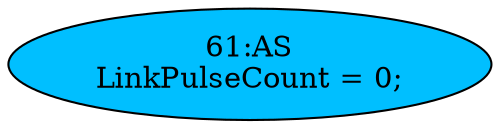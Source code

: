 strict digraph "" {
	node [label="\N"];
	"61:AS"	 [ast="<pyverilog.vparser.ast.Assign object at 0x7f9ff6c85710>",
		def_var="['LinkPulseCount']",
		fillcolor=deepskyblue,
		label="61:AS
LinkPulseCount = 0;",
		statements="[]",
		style=filled,
		typ=Assign,
		use_var="[]"];
}
